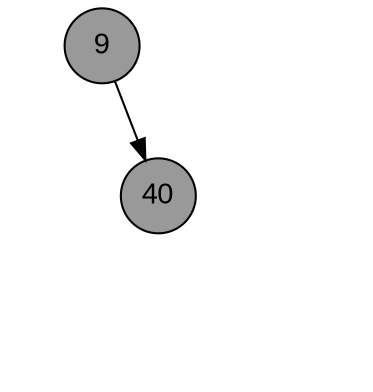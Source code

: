 digraph BST {
  node [fontname="Arial", shape=circle, fixedsize=true];
  9 [fillcolor=grey60 style=filled]
  null0 [ label="X", style="invis"];
  null7 [ label="X", style="invis"];
  9 -> null0 [style=invis];
  9 [fillcolor=grey60 style=filled]
	40 [fillcolor=grey60 style=filled];
  9 -> 40;
  null4 [ label="X", style="invis"];
  40 -> null4 [ style=invis ];
  null9 [ label="X", style="invis"];
  40 -> null7 [ style=invis ];
  null8 [ label="X", style="invis"];
}
